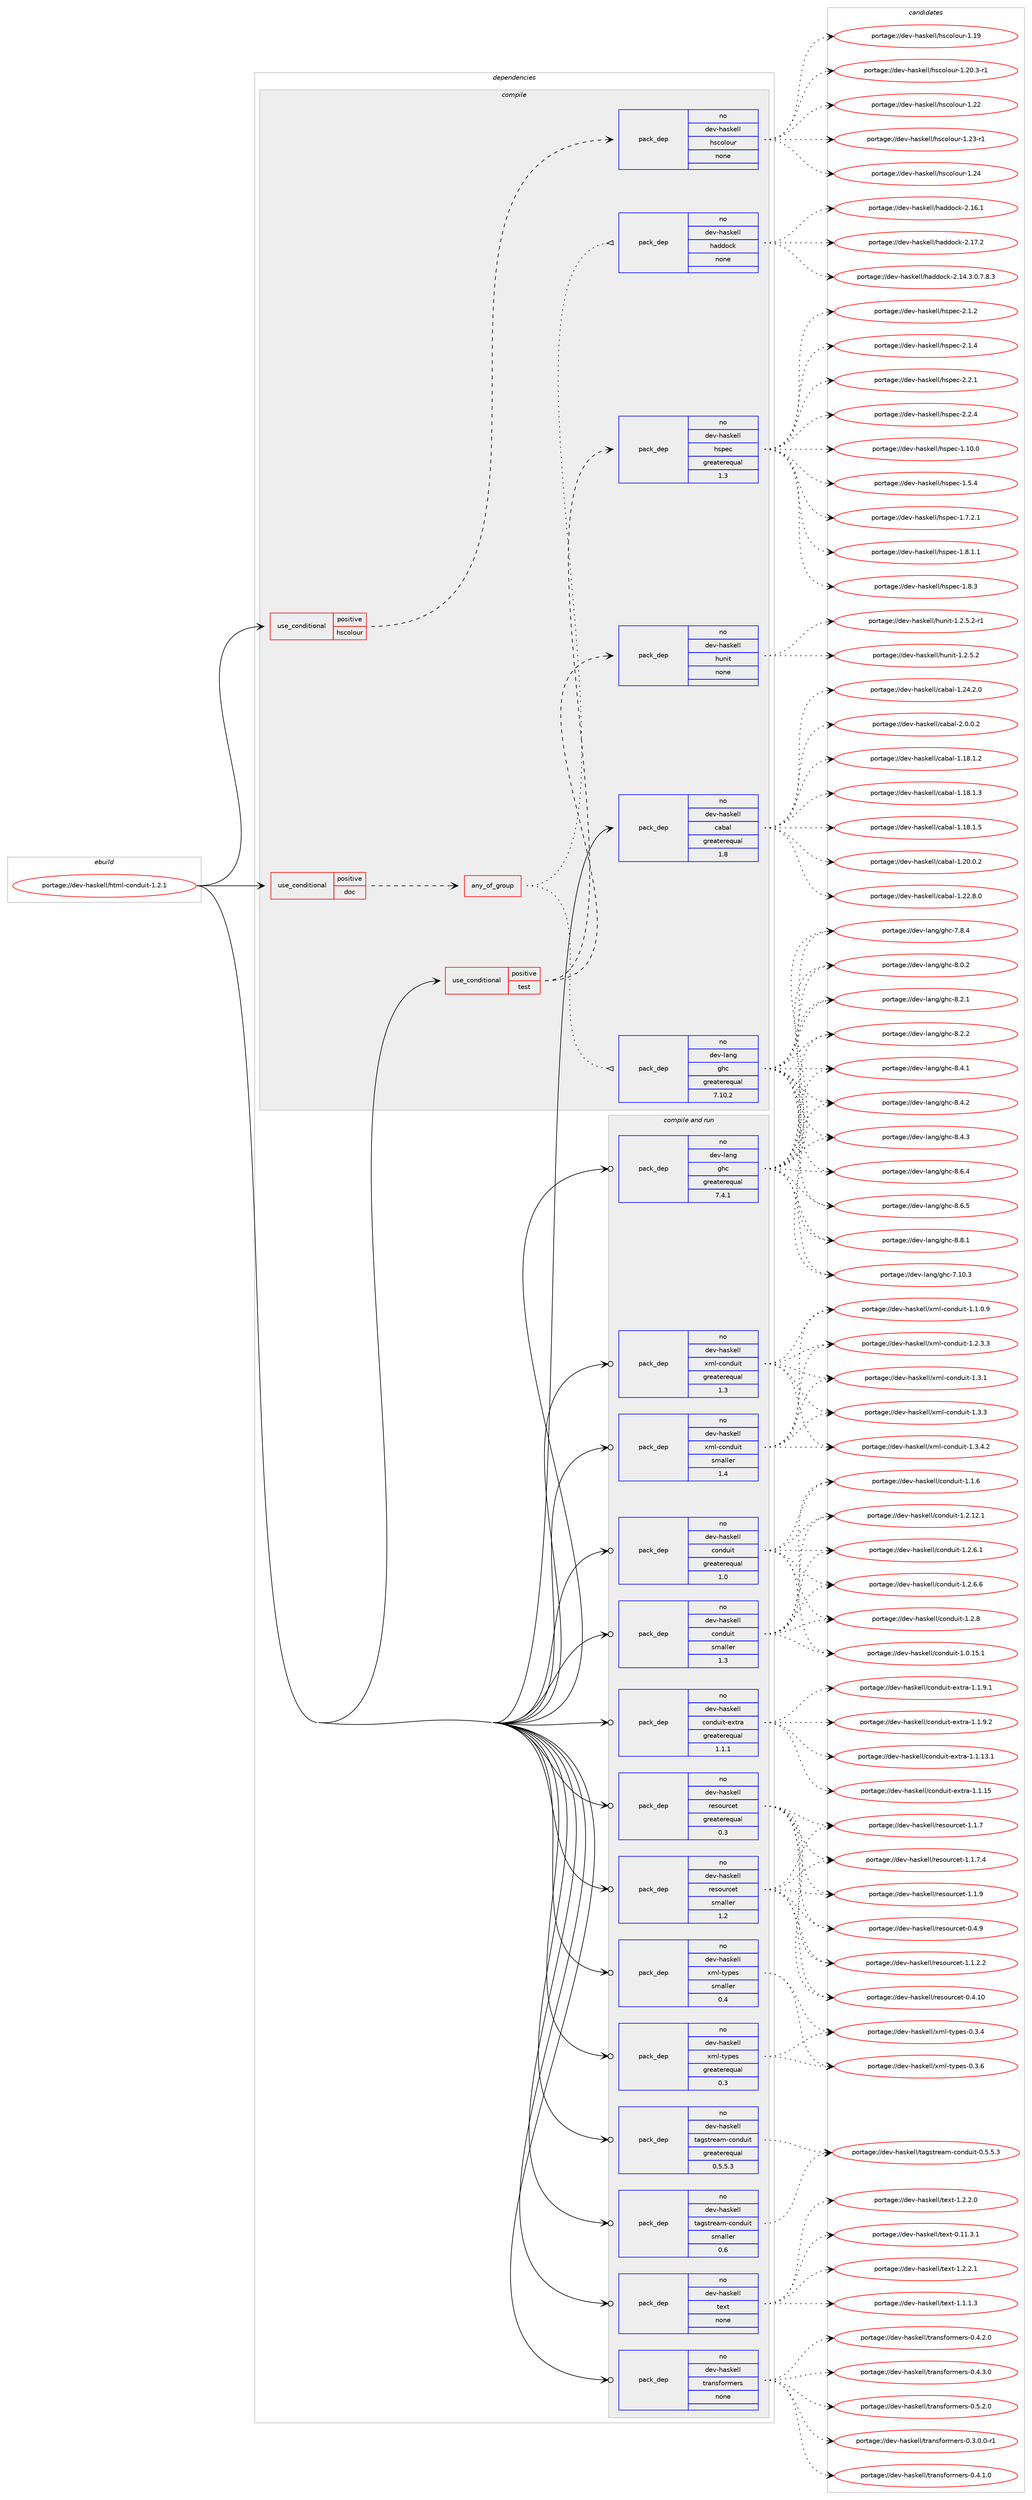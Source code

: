 digraph prolog {

# *************
# Graph options
# *************

newrank=true;
concentrate=true;
compound=true;
graph [rankdir=LR,fontname=Helvetica,fontsize=10,ranksep=1.5];#, ranksep=2.5, nodesep=0.2];
edge  [arrowhead=vee];
node  [fontname=Helvetica,fontsize=10];

# **********
# The ebuild
# **********

subgraph cluster_leftcol {
color=gray;
rank=same;
label=<<i>ebuild</i>>;
id [label="portage://dev-haskell/html-conduit-1.2.1", color=red, width=4, href="../dev-haskell/html-conduit-1.2.1.svg"];
}

# ****************
# The dependencies
# ****************

subgraph cluster_midcol {
color=gray;
label=<<i>dependencies</i>>;
subgraph cluster_compile {
fillcolor="#eeeeee";
style=filled;
label=<<i>compile</i>>;
subgraph cond15686 {
dependency71242 [label=<<TABLE BORDER="0" CELLBORDER="1" CELLSPACING="0" CELLPADDING="4"><TR><TD ROWSPAN="3" CELLPADDING="10">use_conditional</TD></TR><TR><TD>positive</TD></TR><TR><TD>doc</TD></TR></TABLE>>, shape=none, color=red];
subgraph any1877 {
dependency71243 [label=<<TABLE BORDER="0" CELLBORDER="1" CELLSPACING="0" CELLPADDING="4"><TR><TD CELLPADDING="10">any_of_group</TD></TR></TABLE>>, shape=none, color=red];subgraph pack53620 {
dependency71244 [label=<<TABLE BORDER="0" CELLBORDER="1" CELLSPACING="0" CELLPADDING="4" WIDTH="220"><TR><TD ROWSPAN="6" CELLPADDING="30">pack_dep</TD></TR><TR><TD WIDTH="110">no</TD></TR><TR><TD>dev-haskell</TD></TR><TR><TD>haddock</TD></TR><TR><TD>none</TD></TR><TR><TD></TD></TR></TABLE>>, shape=none, color=blue];
}
dependency71243:e -> dependency71244:w [weight=20,style="dotted",arrowhead="oinv"];
subgraph pack53621 {
dependency71245 [label=<<TABLE BORDER="0" CELLBORDER="1" CELLSPACING="0" CELLPADDING="4" WIDTH="220"><TR><TD ROWSPAN="6" CELLPADDING="30">pack_dep</TD></TR><TR><TD WIDTH="110">no</TD></TR><TR><TD>dev-lang</TD></TR><TR><TD>ghc</TD></TR><TR><TD>greaterequal</TD></TR><TR><TD>7.10.2</TD></TR></TABLE>>, shape=none, color=blue];
}
dependency71243:e -> dependency71245:w [weight=20,style="dotted",arrowhead="oinv"];
}
dependency71242:e -> dependency71243:w [weight=20,style="dashed",arrowhead="vee"];
}
id:e -> dependency71242:w [weight=20,style="solid",arrowhead="vee"];
subgraph cond15687 {
dependency71246 [label=<<TABLE BORDER="0" CELLBORDER="1" CELLSPACING="0" CELLPADDING="4"><TR><TD ROWSPAN="3" CELLPADDING="10">use_conditional</TD></TR><TR><TD>positive</TD></TR><TR><TD>hscolour</TD></TR></TABLE>>, shape=none, color=red];
subgraph pack53622 {
dependency71247 [label=<<TABLE BORDER="0" CELLBORDER="1" CELLSPACING="0" CELLPADDING="4" WIDTH="220"><TR><TD ROWSPAN="6" CELLPADDING="30">pack_dep</TD></TR><TR><TD WIDTH="110">no</TD></TR><TR><TD>dev-haskell</TD></TR><TR><TD>hscolour</TD></TR><TR><TD>none</TD></TR><TR><TD></TD></TR></TABLE>>, shape=none, color=blue];
}
dependency71246:e -> dependency71247:w [weight=20,style="dashed",arrowhead="vee"];
}
id:e -> dependency71246:w [weight=20,style="solid",arrowhead="vee"];
subgraph cond15688 {
dependency71248 [label=<<TABLE BORDER="0" CELLBORDER="1" CELLSPACING="0" CELLPADDING="4"><TR><TD ROWSPAN="3" CELLPADDING="10">use_conditional</TD></TR><TR><TD>positive</TD></TR><TR><TD>test</TD></TR></TABLE>>, shape=none, color=red];
subgraph pack53623 {
dependency71249 [label=<<TABLE BORDER="0" CELLBORDER="1" CELLSPACING="0" CELLPADDING="4" WIDTH="220"><TR><TD ROWSPAN="6" CELLPADDING="30">pack_dep</TD></TR><TR><TD WIDTH="110">no</TD></TR><TR><TD>dev-haskell</TD></TR><TR><TD>hspec</TD></TR><TR><TD>greaterequal</TD></TR><TR><TD>1.3</TD></TR></TABLE>>, shape=none, color=blue];
}
dependency71248:e -> dependency71249:w [weight=20,style="dashed",arrowhead="vee"];
subgraph pack53624 {
dependency71250 [label=<<TABLE BORDER="0" CELLBORDER="1" CELLSPACING="0" CELLPADDING="4" WIDTH="220"><TR><TD ROWSPAN="6" CELLPADDING="30">pack_dep</TD></TR><TR><TD WIDTH="110">no</TD></TR><TR><TD>dev-haskell</TD></TR><TR><TD>hunit</TD></TR><TR><TD>none</TD></TR><TR><TD></TD></TR></TABLE>>, shape=none, color=blue];
}
dependency71248:e -> dependency71250:w [weight=20,style="dashed",arrowhead="vee"];
}
id:e -> dependency71248:w [weight=20,style="solid",arrowhead="vee"];
subgraph pack53625 {
dependency71251 [label=<<TABLE BORDER="0" CELLBORDER="1" CELLSPACING="0" CELLPADDING="4" WIDTH="220"><TR><TD ROWSPAN="6" CELLPADDING="30">pack_dep</TD></TR><TR><TD WIDTH="110">no</TD></TR><TR><TD>dev-haskell</TD></TR><TR><TD>cabal</TD></TR><TR><TD>greaterequal</TD></TR><TR><TD>1.8</TD></TR></TABLE>>, shape=none, color=blue];
}
id:e -> dependency71251:w [weight=20,style="solid",arrowhead="vee"];
}
subgraph cluster_compileandrun {
fillcolor="#eeeeee";
style=filled;
label=<<i>compile and run</i>>;
subgraph pack53626 {
dependency71252 [label=<<TABLE BORDER="0" CELLBORDER="1" CELLSPACING="0" CELLPADDING="4" WIDTH="220"><TR><TD ROWSPAN="6" CELLPADDING="30">pack_dep</TD></TR><TR><TD WIDTH="110">no</TD></TR><TR><TD>dev-haskell</TD></TR><TR><TD>conduit</TD></TR><TR><TD>greaterequal</TD></TR><TR><TD>1.0</TD></TR></TABLE>>, shape=none, color=blue];
}
id:e -> dependency71252:w [weight=20,style="solid",arrowhead="odotvee"];
subgraph pack53627 {
dependency71253 [label=<<TABLE BORDER="0" CELLBORDER="1" CELLSPACING="0" CELLPADDING="4" WIDTH="220"><TR><TD ROWSPAN="6" CELLPADDING="30">pack_dep</TD></TR><TR><TD WIDTH="110">no</TD></TR><TR><TD>dev-haskell</TD></TR><TR><TD>conduit</TD></TR><TR><TD>smaller</TD></TR><TR><TD>1.3</TD></TR></TABLE>>, shape=none, color=blue];
}
id:e -> dependency71253:w [weight=20,style="solid",arrowhead="odotvee"];
subgraph pack53628 {
dependency71254 [label=<<TABLE BORDER="0" CELLBORDER="1" CELLSPACING="0" CELLPADDING="4" WIDTH="220"><TR><TD ROWSPAN="6" CELLPADDING="30">pack_dep</TD></TR><TR><TD WIDTH="110">no</TD></TR><TR><TD>dev-haskell</TD></TR><TR><TD>conduit-extra</TD></TR><TR><TD>greaterequal</TD></TR><TR><TD>1.1.1</TD></TR></TABLE>>, shape=none, color=blue];
}
id:e -> dependency71254:w [weight=20,style="solid",arrowhead="odotvee"];
subgraph pack53629 {
dependency71255 [label=<<TABLE BORDER="0" CELLBORDER="1" CELLSPACING="0" CELLPADDING="4" WIDTH="220"><TR><TD ROWSPAN="6" CELLPADDING="30">pack_dep</TD></TR><TR><TD WIDTH="110">no</TD></TR><TR><TD>dev-haskell</TD></TR><TR><TD>resourcet</TD></TR><TR><TD>greaterequal</TD></TR><TR><TD>0.3</TD></TR></TABLE>>, shape=none, color=blue];
}
id:e -> dependency71255:w [weight=20,style="solid",arrowhead="odotvee"];
subgraph pack53630 {
dependency71256 [label=<<TABLE BORDER="0" CELLBORDER="1" CELLSPACING="0" CELLPADDING="4" WIDTH="220"><TR><TD ROWSPAN="6" CELLPADDING="30">pack_dep</TD></TR><TR><TD WIDTH="110">no</TD></TR><TR><TD>dev-haskell</TD></TR><TR><TD>resourcet</TD></TR><TR><TD>smaller</TD></TR><TR><TD>1.2</TD></TR></TABLE>>, shape=none, color=blue];
}
id:e -> dependency71256:w [weight=20,style="solid",arrowhead="odotvee"];
subgraph pack53631 {
dependency71257 [label=<<TABLE BORDER="0" CELLBORDER="1" CELLSPACING="0" CELLPADDING="4" WIDTH="220"><TR><TD ROWSPAN="6" CELLPADDING="30">pack_dep</TD></TR><TR><TD WIDTH="110">no</TD></TR><TR><TD>dev-haskell</TD></TR><TR><TD>tagstream-conduit</TD></TR><TR><TD>greaterequal</TD></TR><TR><TD>0.5.5.3</TD></TR></TABLE>>, shape=none, color=blue];
}
id:e -> dependency71257:w [weight=20,style="solid",arrowhead="odotvee"];
subgraph pack53632 {
dependency71258 [label=<<TABLE BORDER="0" CELLBORDER="1" CELLSPACING="0" CELLPADDING="4" WIDTH="220"><TR><TD ROWSPAN="6" CELLPADDING="30">pack_dep</TD></TR><TR><TD WIDTH="110">no</TD></TR><TR><TD>dev-haskell</TD></TR><TR><TD>tagstream-conduit</TD></TR><TR><TD>smaller</TD></TR><TR><TD>0.6</TD></TR></TABLE>>, shape=none, color=blue];
}
id:e -> dependency71258:w [weight=20,style="solid",arrowhead="odotvee"];
subgraph pack53633 {
dependency71259 [label=<<TABLE BORDER="0" CELLBORDER="1" CELLSPACING="0" CELLPADDING="4" WIDTH="220"><TR><TD ROWSPAN="6" CELLPADDING="30">pack_dep</TD></TR><TR><TD WIDTH="110">no</TD></TR><TR><TD>dev-haskell</TD></TR><TR><TD>text</TD></TR><TR><TD>none</TD></TR><TR><TD></TD></TR></TABLE>>, shape=none, color=blue];
}
id:e -> dependency71259:w [weight=20,style="solid",arrowhead="odotvee"];
subgraph pack53634 {
dependency71260 [label=<<TABLE BORDER="0" CELLBORDER="1" CELLSPACING="0" CELLPADDING="4" WIDTH="220"><TR><TD ROWSPAN="6" CELLPADDING="30">pack_dep</TD></TR><TR><TD WIDTH="110">no</TD></TR><TR><TD>dev-haskell</TD></TR><TR><TD>transformers</TD></TR><TR><TD>none</TD></TR><TR><TD></TD></TR></TABLE>>, shape=none, color=blue];
}
id:e -> dependency71260:w [weight=20,style="solid",arrowhead="odotvee"];
subgraph pack53635 {
dependency71261 [label=<<TABLE BORDER="0" CELLBORDER="1" CELLSPACING="0" CELLPADDING="4" WIDTH="220"><TR><TD ROWSPAN="6" CELLPADDING="30">pack_dep</TD></TR><TR><TD WIDTH="110">no</TD></TR><TR><TD>dev-haskell</TD></TR><TR><TD>xml-conduit</TD></TR><TR><TD>greaterequal</TD></TR><TR><TD>1.3</TD></TR></TABLE>>, shape=none, color=blue];
}
id:e -> dependency71261:w [weight=20,style="solid",arrowhead="odotvee"];
subgraph pack53636 {
dependency71262 [label=<<TABLE BORDER="0" CELLBORDER="1" CELLSPACING="0" CELLPADDING="4" WIDTH="220"><TR><TD ROWSPAN="6" CELLPADDING="30">pack_dep</TD></TR><TR><TD WIDTH="110">no</TD></TR><TR><TD>dev-haskell</TD></TR><TR><TD>xml-conduit</TD></TR><TR><TD>smaller</TD></TR><TR><TD>1.4</TD></TR></TABLE>>, shape=none, color=blue];
}
id:e -> dependency71262:w [weight=20,style="solid",arrowhead="odotvee"];
subgraph pack53637 {
dependency71263 [label=<<TABLE BORDER="0" CELLBORDER="1" CELLSPACING="0" CELLPADDING="4" WIDTH="220"><TR><TD ROWSPAN="6" CELLPADDING="30">pack_dep</TD></TR><TR><TD WIDTH="110">no</TD></TR><TR><TD>dev-haskell</TD></TR><TR><TD>xml-types</TD></TR><TR><TD>greaterequal</TD></TR><TR><TD>0.3</TD></TR></TABLE>>, shape=none, color=blue];
}
id:e -> dependency71263:w [weight=20,style="solid",arrowhead="odotvee"];
subgraph pack53638 {
dependency71264 [label=<<TABLE BORDER="0" CELLBORDER="1" CELLSPACING="0" CELLPADDING="4" WIDTH="220"><TR><TD ROWSPAN="6" CELLPADDING="30">pack_dep</TD></TR><TR><TD WIDTH="110">no</TD></TR><TR><TD>dev-haskell</TD></TR><TR><TD>xml-types</TD></TR><TR><TD>smaller</TD></TR><TR><TD>0.4</TD></TR></TABLE>>, shape=none, color=blue];
}
id:e -> dependency71264:w [weight=20,style="solid",arrowhead="odotvee"];
subgraph pack53639 {
dependency71265 [label=<<TABLE BORDER="0" CELLBORDER="1" CELLSPACING="0" CELLPADDING="4" WIDTH="220"><TR><TD ROWSPAN="6" CELLPADDING="30">pack_dep</TD></TR><TR><TD WIDTH="110">no</TD></TR><TR><TD>dev-lang</TD></TR><TR><TD>ghc</TD></TR><TR><TD>greaterequal</TD></TR><TR><TD>7.4.1</TD></TR></TABLE>>, shape=none, color=blue];
}
id:e -> dependency71265:w [weight=20,style="solid",arrowhead="odotvee"];
}
subgraph cluster_run {
fillcolor="#eeeeee";
style=filled;
label=<<i>run</i>>;
}
}

# **************
# The candidates
# **************

subgraph cluster_choices {
rank=same;
color=gray;
label=<<i>candidates</i>>;

subgraph choice53620 {
color=black;
nodesep=1;
choiceportage1001011184510497115107101108108471049710010011199107455046495246514648465546564651 [label="portage://dev-haskell/haddock-2.14.3.0.7.8.3", color=red, width=4,href="../dev-haskell/haddock-2.14.3.0.7.8.3.svg"];
choiceportage100101118451049711510710110810847104971001001119910745504649544649 [label="portage://dev-haskell/haddock-2.16.1", color=red, width=4,href="../dev-haskell/haddock-2.16.1.svg"];
choiceportage100101118451049711510710110810847104971001001119910745504649554650 [label="portage://dev-haskell/haddock-2.17.2", color=red, width=4,href="../dev-haskell/haddock-2.17.2.svg"];
dependency71244:e -> choiceportage1001011184510497115107101108108471049710010011199107455046495246514648465546564651:w [style=dotted,weight="100"];
dependency71244:e -> choiceportage100101118451049711510710110810847104971001001119910745504649544649:w [style=dotted,weight="100"];
dependency71244:e -> choiceportage100101118451049711510710110810847104971001001119910745504649554650:w [style=dotted,weight="100"];
}
subgraph choice53621 {
color=black;
nodesep=1;
choiceportage1001011184510897110103471031049945554649484651 [label="portage://dev-lang/ghc-7.10.3", color=red, width=4,href="../dev-lang/ghc-7.10.3.svg"];
choiceportage10010111845108971101034710310499455546564652 [label="portage://dev-lang/ghc-7.8.4", color=red, width=4,href="../dev-lang/ghc-7.8.4.svg"];
choiceportage10010111845108971101034710310499455646484650 [label="portage://dev-lang/ghc-8.0.2", color=red, width=4,href="../dev-lang/ghc-8.0.2.svg"];
choiceportage10010111845108971101034710310499455646504649 [label="portage://dev-lang/ghc-8.2.1", color=red, width=4,href="../dev-lang/ghc-8.2.1.svg"];
choiceportage10010111845108971101034710310499455646504650 [label="portage://dev-lang/ghc-8.2.2", color=red, width=4,href="../dev-lang/ghc-8.2.2.svg"];
choiceportage10010111845108971101034710310499455646524649 [label="portage://dev-lang/ghc-8.4.1", color=red, width=4,href="../dev-lang/ghc-8.4.1.svg"];
choiceportage10010111845108971101034710310499455646524650 [label="portage://dev-lang/ghc-8.4.2", color=red, width=4,href="../dev-lang/ghc-8.4.2.svg"];
choiceportage10010111845108971101034710310499455646524651 [label="portage://dev-lang/ghc-8.4.3", color=red, width=4,href="../dev-lang/ghc-8.4.3.svg"];
choiceportage10010111845108971101034710310499455646544652 [label="portage://dev-lang/ghc-8.6.4", color=red, width=4,href="../dev-lang/ghc-8.6.4.svg"];
choiceportage10010111845108971101034710310499455646544653 [label="portage://dev-lang/ghc-8.6.5", color=red, width=4,href="../dev-lang/ghc-8.6.5.svg"];
choiceportage10010111845108971101034710310499455646564649 [label="portage://dev-lang/ghc-8.8.1", color=red, width=4,href="../dev-lang/ghc-8.8.1.svg"];
dependency71245:e -> choiceportage1001011184510897110103471031049945554649484651:w [style=dotted,weight="100"];
dependency71245:e -> choiceportage10010111845108971101034710310499455546564652:w [style=dotted,weight="100"];
dependency71245:e -> choiceportage10010111845108971101034710310499455646484650:w [style=dotted,weight="100"];
dependency71245:e -> choiceportage10010111845108971101034710310499455646504649:w [style=dotted,weight="100"];
dependency71245:e -> choiceportage10010111845108971101034710310499455646504650:w [style=dotted,weight="100"];
dependency71245:e -> choiceportage10010111845108971101034710310499455646524649:w [style=dotted,weight="100"];
dependency71245:e -> choiceportage10010111845108971101034710310499455646524650:w [style=dotted,weight="100"];
dependency71245:e -> choiceportage10010111845108971101034710310499455646524651:w [style=dotted,weight="100"];
dependency71245:e -> choiceportage10010111845108971101034710310499455646544652:w [style=dotted,weight="100"];
dependency71245:e -> choiceportage10010111845108971101034710310499455646544653:w [style=dotted,weight="100"];
dependency71245:e -> choiceportage10010111845108971101034710310499455646564649:w [style=dotted,weight="100"];
}
subgraph choice53622 {
color=black;
nodesep=1;
choiceportage100101118451049711510710110810847104115991111081111171144549464957 [label="portage://dev-haskell/hscolour-1.19", color=red, width=4,href="../dev-haskell/hscolour-1.19.svg"];
choiceportage10010111845104971151071011081084710411599111108111117114454946504846514511449 [label="portage://dev-haskell/hscolour-1.20.3-r1", color=red, width=4,href="../dev-haskell/hscolour-1.20.3-r1.svg"];
choiceportage100101118451049711510710110810847104115991111081111171144549465050 [label="portage://dev-haskell/hscolour-1.22", color=red, width=4,href="../dev-haskell/hscolour-1.22.svg"];
choiceportage1001011184510497115107101108108471041159911110811111711445494650514511449 [label="portage://dev-haskell/hscolour-1.23-r1", color=red, width=4,href="../dev-haskell/hscolour-1.23-r1.svg"];
choiceportage100101118451049711510710110810847104115991111081111171144549465052 [label="portage://dev-haskell/hscolour-1.24", color=red, width=4,href="../dev-haskell/hscolour-1.24.svg"];
dependency71247:e -> choiceportage100101118451049711510710110810847104115991111081111171144549464957:w [style=dotted,weight="100"];
dependency71247:e -> choiceportage10010111845104971151071011081084710411599111108111117114454946504846514511449:w [style=dotted,weight="100"];
dependency71247:e -> choiceportage100101118451049711510710110810847104115991111081111171144549465050:w [style=dotted,weight="100"];
dependency71247:e -> choiceportage1001011184510497115107101108108471041159911110811111711445494650514511449:w [style=dotted,weight="100"];
dependency71247:e -> choiceportage100101118451049711510710110810847104115991111081111171144549465052:w [style=dotted,weight="100"];
}
subgraph choice53623 {
color=black;
nodesep=1;
choiceportage1001011184510497115107101108108471041151121019945494649484648 [label="portage://dev-haskell/hspec-1.10.0", color=red, width=4,href="../dev-haskell/hspec-1.10.0.svg"];
choiceportage10010111845104971151071011081084710411511210199454946534652 [label="portage://dev-haskell/hspec-1.5.4", color=red, width=4,href="../dev-haskell/hspec-1.5.4.svg"];
choiceportage100101118451049711510710110810847104115112101994549465546504649 [label="portage://dev-haskell/hspec-1.7.2.1", color=red, width=4,href="../dev-haskell/hspec-1.7.2.1.svg"];
choiceportage100101118451049711510710110810847104115112101994549465646494649 [label="portage://dev-haskell/hspec-1.8.1.1", color=red, width=4,href="../dev-haskell/hspec-1.8.1.1.svg"];
choiceportage10010111845104971151071011081084710411511210199454946564651 [label="portage://dev-haskell/hspec-1.8.3", color=red, width=4,href="../dev-haskell/hspec-1.8.3.svg"];
choiceportage10010111845104971151071011081084710411511210199455046494650 [label="portage://dev-haskell/hspec-2.1.2", color=red, width=4,href="../dev-haskell/hspec-2.1.2.svg"];
choiceportage10010111845104971151071011081084710411511210199455046494652 [label="portage://dev-haskell/hspec-2.1.4", color=red, width=4,href="../dev-haskell/hspec-2.1.4.svg"];
choiceportage10010111845104971151071011081084710411511210199455046504649 [label="portage://dev-haskell/hspec-2.2.1", color=red, width=4,href="../dev-haskell/hspec-2.2.1.svg"];
choiceportage10010111845104971151071011081084710411511210199455046504652 [label="portage://dev-haskell/hspec-2.2.4", color=red, width=4,href="../dev-haskell/hspec-2.2.4.svg"];
dependency71249:e -> choiceportage1001011184510497115107101108108471041151121019945494649484648:w [style=dotted,weight="100"];
dependency71249:e -> choiceportage10010111845104971151071011081084710411511210199454946534652:w [style=dotted,weight="100"];
dependency71249:e -> choiceportage100101118451049711510710110810847104115112101994549465546504649:w [style=dotted,weight="100"];
dependency71249:e -> choiceportage100101118451049711510710110810847104115112101994549465646494649:w [style=dotted,weight="100"];
dependency71249:e -> choiceportage10010111845104971151071011081084710411511210199454946564651:w [style=dotted,weight="100"];
dependency71249:e -> choiceportage10010111845104971151071011081084710411511210199455046494650:w [style=dotted,weight="100"];
dependency71249:e -> choiceportage10010111845104971151071011081084710411511210199455046494652:w [style=dotted,weight="100"];
dependency71249:e -> choiceportage10010111845104971151071011081084710411511210199455046504649:w [style=dotted,weight="100"];
dependency71249:e -> choiceportage10010111845104971151071011081084710411511210199455046504652:w [style=dotted,weight="100"];
}
subgraph choice53624 {
color=black;
nodesep=1;
choiceportage1001011184510497115107101108108471041171101051164549465046534650 [label="portage://dev-haskell/hunit-1.2.5.2", color=red, width=4,href="../dev-haskell/hunit-1.2.5.2.svg"];
choiceportage10010111845104971151071011081084710411711010511645494650465346504511449 [label="portage://dev-haskell/hunit-1.2.5.2-r1", color=red, width=4,href="../dev-haskell/hunit-1.2.5.2-r1.svg"];
dependency71250:e -> choiceportage1001011184510497115107101108108471041171101051164549465046534650:w [style=dotted,weight="100"];
dependency71250:e -> choiceportage10010111845104971151071011081084710411711010511645494650465346504511449:w [style=dotted,weight="100"];
}
subgraph choice53625 {
color=black;
nodesep=1;
choiceportage10010111845104971151071011081084799979897108454946495646494650 [label="portage://dev-haskell/cabal-1.18.1.2", color=red, width=4,href="../dev-haskell/cabal-1.18.1.2.svg"];
choiceportage10010111845104971151071011081084799979897108454946495646494651 [label="portage://dev-haskell/cabal-1.18.1.3", color=red, width=4,href="../dev-haskell/cabal-1.18.1.3.svg"];
choiceportage10010111845104971151071011081084799979897108454946495646494653 [label="portage://dev-haskell/cabal-1.18.1.5", color=red, width=4,href="../dev-haskell/cabal-1.18.1.5.svg"];
choiceportage10010111845104971151071011081084799979897108454946504846484650 [label="portage://dev-haskell/cabal-1.20.0.2", color=red, width=4,href="../dev-haskell/cabal-1.20.0.2.svg"];
choiceportage10010111845104971151071011081084799979897108454946505046564648 [label="portage://dev-haskell/cabal-1.22.8.0", color=red, width=4,href="../dev-haskell/cabal-1.22.8.0.svg"];
choiceportage10010111845104971151071011081084799979897108454946505246504648 [label="portage://dev-haskell/cabal-1.24.2.0", color=red, width=4,href="../dev-haskell/cabal-1.24.2.0.svg"];
choiceportage100101118451049711510710110810847999798971084550464846484650 [label="portage://dev-haskell/cabal-2.0.0.2", color=red, width=4,href="../dev-haskell/cabal-2.0.0.2.svg"];
dependency71251:e -> choiceportage10010111845104971151071011081084799979897108454946495646494650:w [style=dotted,weight="100"];
dependency71251:e -> choiceportage10010111845104971151071011081084799979897108454946495646494651:w [style=dotted,weight="100"];
dependency71251:e -> choiceportage10010111845104971151071011081084799979897108454946495646494653:w [style=dotted,weight="100"];
dependency71251:e -> choiceportage10010111845104971151071011081084799979897108454946504846484650:w [style=dotted,weight="100"];
dependency71251:e -> choiceportage10010111845104971151071011081084799979897108454946505046564648:w [style=dotted,weight="100"];
dependency71251:e -> choiceportage10010111845104971151071011081084799979897108454946505246504648:w [style=dotted,weight="100"];
dependency71251:e -> choiceportage100101118451049711510710110810847999798971084550464846484650:w [style=dotted,weight="100"];
}
subgraph choice53626 {
color=black;
nodesep=1;
choiceportage10010111845104971151071011081084799111110100117105116454946484649534649 [label="portage://dev-haskell/conduit-1.0.15.1", color=red, width=4,href="../dev-haskell/conduit-1.0.15.1.svg"];
choiceportage10010111845104971151071011081084799111110100117105116454946494654 [label="portage://dev-haskell/conduit-1.1.6", color=red, width=4,href="../dev-haskell/conduit-1.1.6.svg"];
choiceportage10010111845104971151071011081084799111110100117105116454946504649504649 [label="portage://dev-haskell/conduit-1.2.12.1", color=red, width=4,href="../dev-haskell/conduit-1.2.12.1.svg"];
choiceportage100101118451049711510710110810847991111101001171051164549465046544649 [label="portage://dev-haskell/conduit-1.2.6.1", color=red, width=4,href="../dev-haskell/conduit-1.2.6.1.svg"];
choiceportage100101118451049711510710110810847991111101001171051164549465046544654 [label="portage://dev-haskell/conduit-1.2.6.6", color=red, width=4,href="../dev-haskell/conduit-1.2.6.6.svg"];
choiceportage10010111845104971151071011081084799111110100117105116454946504656 [label="portage://dev-haskell/conduit-1.2.8", color=red, width=4,href="../dev-haskell/conduit-1.2.8.svg"];
dependency71252:e -> choiceportage10010111845104971151071011081084799111110100117105116454946484649534649:w [style=dotted,weight="100"];
dependency71252:e -> choiceportage10010111845104971151071011081084799111110100117105116454946494654:w [style=dotted,weight="100"];
dependency71252:e -> choiceportage10010111845104971151071011081084799111110100117105116454946504649504649:w [style=dotted,weight="100"];
dependency71252:e -> choiceportage100101118451049711510710110810847991111101001171051164549465046544649:w [style=dotted,weight="100"];
dependency71252:e -> choiceportage100101118451049711510710110810847991111101001171051164549465046544654:w [style=dotted,weight="100"];
dependency71252:e -> choiceportage10010111845104971151071011081084799111110100117105116454946504656:w [style=dotted,weight="100"];
}
subgraph choice53627 {
color=black;
nodesep=1;
choiceportage10010111845104971151071011081084799111110100117105116454946484649534649 [label="portage://dev-haskell/conduit-1.0.15.1", color=red, width=4,href="../dev-haskell/conduit-1.0.15.1.svg"];
choiceportage10010111845104971151071011081084799111110100117105116454946494654 [label="portage://dev-haskell/conduit-1.1.6", color=red, width=4,href="../dev-haskell/conduit-1.1.6.svg"];
choiceportage10010111845104971151071011081084799111110100117105116454946504649504649 [label="portage://dev-haskell/conduit-1.2.12.1", color=red, width=4,href="../dev-haskell/conduit-1.2.12.1.svg"];
choiceportage100101118451049711510710110810847991111101001171051164549465046544649 [label="portage://dev-haskell/conduit-1.2.6.1", color=red, width=4,href="../dev-haskell/conduit-1.2.6.1.svg"];
choiceportage100101118451049711510710110810847991111101001171051164549465046544654 [label="portage://dev-haskell/conduit-1.2.6.6", color=red, width=4,href="../dev-haskell/conduit-1.2.6.6.svg"];
choiceportage10010111845104971151071011081084799111110100117105116454946504656 [label="portage://dev-haskell/conduit-1.2.8", color=red, width=4,href="../dev-haskell/conduit-1.2.8.svg"];
dependency71253:e -> choiceportage10010111845104971151071011081084799111110100117105116454946484649534649:w [style=dotted,weight="100"];
dependency71253:e -> choiceportage10010111845104971151071011081084799111110100117105116454946494654:w [style=dotted,weight="100"];
dependency71253:e -> choiceportage10010111845104971151071011081084799111110100117105116454946504649504649:w [style=dotted,weight="100"];
dependency71253:e -> choiceportage100101118451049711510710110810847991111101001171051164549465046544649:w [style=dotted,weight="100"];
dependency71253:e -> choiceportage100101118451049711510710110810847991111101001171051164549465046544654:w [style=dotted,weight="100"];
dependency71253:e -> choiceportage10010111845104971151071011081084799111110100117105116454946504656:w [style=dotted,weight="100"];
}
subgraph choice53628 {
color=black;
nodesep=1;
choiceportage100101118451049711510710110810847991111101001171051164510112011611497454946494649514649 [label="portage://dev-haskell/conduit-extra-1.1.13.1", color=red, width=4,href="../dev-haskell/conduit-extra-1.1.13.1.svg"];
choiceportage10010111845104971151071011081084799111110100117105116451011201161149745494649464953 [label="portage://dev-haskell/conduit-extra-1.1.15", color=red, width=4,href="../dev-haskell/conduit-extra-1.1.15.svg"];
choiceportage1001011184510497115107101108108479911111010011710511645101120116114974549464946574649 [label="portage://dev-haskell/conduit-extra-1.1.9.1", color=red, width=4,href="../dev-haskell/conduit-extra-1.1.9.1.svg"];
choiceportage1001011184510497115107101108108479911111010011710511645101120116114974549464946574650 [label="portage://dev-haskell/conduit-extra-1.1.9.2", color=red, width=4,href="../dev-haskell/conduit-extra-1.1.9.2.svg"];
dependency71254:e -> choiceportage100101118451049711510710110810847991111101001171051164510112011611497454946494649514649:w [style=dotted,weight="100"];
dependency71254:e -> choiceportage10010111845104971151071011081084799111110100117105116451011201161149745494649464953:w [style=dotted,weight="100"];
dependency71254:e -> choiceportage1001011184510497115107101108108479911111010011710511645101120116114974549464946574649:w [style=dotted,weight="100"];
dependency71254:e -> choiceportage1001011184510497115107101108108479911111010011710511645101120116114974549464946574650:w [style=dotted,weight="100"];
}
subgraph choice53629 {
color=black;
nodesep=1;
choiceportage1001011184510497115107101108108471141011151111171149910111645484652464948 [label="portage://dev-haskell/resourcet-0.4.10", color=red, width=4,href="../dev-haskell/resourcet-0.4.10.svg"];
choiceportage10010111845104971151071011081084711410111511111711499101116454846524657 [label="portage://dev-haskell/resourcet-0.4.9", color=red, width=4,href="../dev-haskell/resourcet-0.4.9.svg"];
choiceportage100101118451049711510710110810847114101115111117114991011164549464946504650 [label="portage://dev-haskell/resourcet-1.1.2.2", color=red, width=4,href="../dev-haskell/resourcet-1.1.2.2.svg"];
choiceportage10010111845104971151071011081084711410111511111711499101116454946494655 [label="portage://dev-haskell/resourcet-1.1.7", color=red, width=4,href="../dev-haskell/resourcet-1.1.7.svg"];
choiceportage100101118451049711510710110810847114101115111117114991011164549464946554652 [label="portage://dev-haskell/resourcet-1.1.7.4", color=red, width=4,href="../dev-haskell/resourcet-1.1.7.4.svg"];
choiceportage10010111845104971151071011081084711410111511111711499101116454946494657 [label="portage://dev-haskell/resourcet-1.1.9", color=red, width=4,href="../dev-haskell/resourcet-1.1.9.svg"];
dependency71255:e -> choiceportage1001011184510497115107101108108471141011151111171149910111645484652464948:w [style=dotted,weight="100"];
dependency71255:e -> choiceportage10010111845104971151071011081084711410111511111711499101116454846524657:w [style=dotted,weight="100"];
dependency71255:e -> choiceportage100101118451049711510710110810847114101115111117114991011164549464946504650:w [style=dotted,weight="100"];
dependency71255:e -> choiceportage10010111845104971151071011081084711410111511111711499101116454946494655:w [style=dotted,weight="100"];
dependency71255:e -> choiceportage100101118451049711510710110810847114101115111117114991011164549464946554652:w [style=dotted,weight="100"];
dependency71255:e -> choiceportage10010111845104971151071011081084711410111511111711499101116454946494657:w [style=dotted,weight="100"];
}
subgraph choice53630 {
color=black;
nodesep=1;
choiceportage1001011184510497115107101108108471141011151111171149910111645484652464948 [label="portage://dev-haskell/resourcet-0.4.10", color=red, width=4,href="../dev-haskell/resourcet-0.4.10.svg"];
choiceportage10010111845104971151071011081084711410111511111711499101116454846524657 [label="portage://dev-haskell/resourcet-0.4.9", color=red, width=4,href="../dev-haskell/resourcet-0.4.9.svg"];
choiceportage100101118451049711510710110810847114101115111117114991011164549464946504650 [label="portage://dev-haskell/resourcet-1.1.2.2", color=red, width=4,href="../dev-haskell/resourcet-1.1.2.2.svg"];
choiceportage10010111845104971151071011081084711410111511111711499101116454946494655 [label="portage://dev-haskell/resourcet-1.1.7", color=red, width=4,href="../dev-haskell/resourcet-1.1.7.svg"];
choiceportage100101118451049711510710110810847114101115111117114991011164549464946554652 [label="portage://dev-haskell/resourcet-1.1.7.4", color=red, width=4,href="../dev-haskell/resourcet-1.1.7.4.svg"];
choiceportage10010111845104971151071011081084711410111511111711499101116454946494657 [label="portage://dev-haskell/resourcet-1.1.9", color=red, width=4,href="../dev-haskell/resourcet-1.1.9.svg"];
dependency71256:e -> choiceportage1001011184510497115107101108108471141011151111171149910111645484652464948:w [style=dotted,weight="100"];
dependency71256:e -> choiceportage10010111845104971151071011081084711410111511111711499101116454846524657:w [style=dotted,weight="100"];
dependency71256:e -> choiceportage100101118451049711510710110810847114101115111117114991011164549464946504650:w [style=dotted,weight="100"];
dependency71256:e -> choiceportage10010111845104971151071011081084711410111511111711499101116454946494655:w [style=dotted,weight="100"];
dependency71256:e -> choiceportage100101118451049711510710110810847114101115111117114991011164549464946554652:w [style=dotted,weight="100"];
dependency71256:e -> choiceportage10010111845104971151071011081084711410111511111711499101116454946494657:w [style=dotted,weight="100"];
}
subgraph choice53631 {
color=black;
nodesep=1;
choiceportage100101118451049711510710110810847116971031151161141019710945991111101001171051164548465346534651 [label="portage://dev-haskell/tagstream-conduit-0.5.5.3", color=red, width=4,href="../dev-haskell/tagstream-conduit-0.5.5.3.svg"];
dependency71257:e -> choiceportage100101118451049711510710110810847116971031151161141019710945991111101001171051164548465346534651:w [style=dotted,weight="100"];
}
subgraph choice53632 {
color=black;
nodesep=1;
choiceportage100101118451049711510710110810847116971031151161141019710945991111101001171051164548465346534651 [label="portage://dev-haskell/tagstream-conduit-0.5.5.3", color=red, width=4,href="../dev-haskell/tagstream-conduit-0.5.5.3.svg"];
dependency71258:e -> choiceportage100101118451049711510710110810847116971031151161141019710945991111101001171051164548465346534651:w [style=dotted,weight="100"];
}
subgraph choice53633 {
color=black;
nodesep=1;
choiceportage100101118451049711510710110810847116101120116454846494946514649 [label="portage://dev-haskell/text-0.11.3.1", color=red, width=4,href="../dev-haskell/text-0.11.3.1.svg"];
choiceportage1001011184510497115107101108108471161011201164549464946494651 [label="portage://dev-haskell/text-1.1.1.3", color=red, width=4,href="../dev-haskell/text-1.1.1.3.svg"];
choiceportage1001011184510497115107101108108471161011201164549465046504648 [label="portage://dev-haskell/text-1.2.2.0", color=red, width=4,href="../dev-haskell/text-1.2.2.0.svg"];
choiceportage1001011184510497115107101108108471161011201164549465046504649 [label="portage://dev-haskell/text-1.2.2.1", color=red, width=4,href="../dev-haskell/text-1.2.2.1.svg"];
dependency71259:e -> choiceportage100101118451049711510710110810847116101120116454846494946514649:w [style=dotted,weight="100"];
dependency71259:e -> choiceportage1001011184510497115107101108108471161011201164549464946494651:w [style=dotted,weight="100"];
dependency71259:e -> choiceportage1001011184510497115107101108108471161011201164549465046504648:w [style=dotted,weight="100"];
dependency71259:e -> choiceportage1001011184510497115107101108108471161011201164549465046504649:w [style=dotted,weight="100"];
}
subgraph choice53634 {
color=black;
nodesep=1;
choiceportage1001011184510497115107101108108471161149711011510211111410910111411545484651464846484511449 [label="portage://dev-haskell/transformers-0.3.0.0-r1", color=red, width=4,href="../dev-haskell/transformers-0.3.0.0-r1.svg"];
choiceportage100101118451049711510710110810847116114971101151021111141091011141154548465246494648 [label="portage://dev-haskell/transformers-0.4.1.0", color=red, width=4,href="../dev-haskell/transformers-0.4.1.0.svg"];
choiceportage100101118451049711510710110810847116114971101151021111141091011141154548465246504648 [label="portage://dev-haskell/transformers-0.4.2.0", color=red, width=4,href="../dev-haskell/transformers-0.4.2.0.svg"];
choiceportage100101118451049711510710110810847116114971101151021111141091011141154548465246514648 [label="portage://dev-haskell/transformers-0.4.3.0", color=red, width=4,href="../dev-haskell/transformers-0.4.3.0.svg"];
choiceportage100101118451049711510710110810847116114971101151021111141091011141154548465346504648 [label="portage://dev-haskell/transformers-0.5.2.0", color=red, width=4,href="../dev-haskell/transformers-0.5.2.0.svg"];
dependency71260:e -> choiceportage1001011184510497115107101108108471161149711011510211111410910111411545484651464846484511449:w [style=dotted,weight="100"];
dependency71260:e -> choiceportage100101118451049711510710110810847116114971101151021111141091011141154548465246494648:w [style=dotted,weight="100"];
dependency71260:e -> choiceportage100101118451049711510710110810847116114971101151021111141091011141154548465246504648:w [style=dotted,weight="100"];
dependency71260:e -> choiceportage100101118451049711510710110810847116114971101151021111141091011141154548465246514648:w [style=dotted,weight="100"];
dependency71260:e -> choiceportage100101118451049711510710110810847116114971101151021111141091011141154548465346504648:w [style=dotted,weight="100"];
}
subgraph choice53635 {
color=black;
nodesep=1;
choiceportage10010111845104971151071011081084712010910845991111101001171051164549464946484657 [label="portage://dev-haskell/xml-conduit-1.1.0.9", color=red, width=4,href="../dev-haskell/xml-conduit-1.1.0.9.svg"];
choiceportage10010111845104971151071011081084712010910845991111101001171051164549465046514651 [label="portage://dev-haskell/xml-conduit-1.2.3.3", color=red, width=4,href="../dev-haskell/xml-conduit-1.2.3.3.svg"];
choiceportage1001011184510497115107101108108471201091084599111110100117105116454946514649 [label="portage://dev-haskell/xml-conduit-1.3.1", color=red, width=4,href="../dev-haskell/xml-conduit-1.3.1.svg"];
choiceportage1001011184510497115107101108108471201091084599111110100117105116454946514651 [label="portage://dev-haskell/xml-conduit-1.3.3", color=red, width=4,href="../dev-haskell/xml-conduit-1.3.3.svg"];
choiceportage10010111845104971151071011081084712010910845991111101001171051164549465146524650 [label="portage://dev-haskell/xml-conduit-1.3.4.2", color=red, width=4,href="../dev-haskell/xml-conduit-1.3.4.2.svg"];
dependency71261:e -> choiceportage10010111845104971151071011081084712010910845991111101001171051164549464946484657:w [style=dotted,weight="100"];
dependency71261:e -> choiceportage10010111845104971151071011081084712010910845991111101001171051164549465046514651:w [style=dotted,weight="100"];
dependency71261:e -> choiceportage1001011184510497115107101108108471201091084599111110100117105116454946514649:w [style=dotted,weight="100"];
dependency71261:e -> choiceportage1001011184510497115107101108108471201091084599111110100117105116454946514651:w [style=dotted,weight="100"];
dependency71261:e -> choiceportage10010111845104971151071011081084712010910845991111101001171051164549465146524650:w [style=dotted,weight="100"];
}
subgraph choice53636 {
color=black;
nodesep=1;
choiceportage10010111845104971151071011081084712010910845991111101001171051164549464946484657 [label="portage://dev-haskell/xml-conduit-1.1.0.9", color=red, width=4,href="../dev-haskell/xml-conduit-1.1.0.9.svg"];
choiceportage10010111845104971151071011081084712010910845991111101001171051164549465046514651 [label="portage://dev-haskell/xml-conduit-1.2.3.3", color=red, width=4,href="../dev-haskell/xml-conduit-1.2.3.3.svg"];
choiceportage1001011184510497115107101108108471201091084599111110100117105116454946514649 [label="portage://dev-haskell/xml-conduit-1.3.1", color=red, width=4,href="../dev-haskell/xml-conduit-1.3.1.svg"];
choiceportage1001011184510497115107101108108471201091084599111110100117105116454946514651 [label="portage://dev-haskell/xml-conduit-1.3.3", color=red, width=4,href="../dev-haskell/xml-conduit-1.3.3.svg"];
choiceportage10010111845104971151071011081084712010910845991111101001171051164549465146524650 [label="portage://dev-haskell/xml-conduit-1.3.4.2", color=red, width=4,href="../dev-haskell/xml-conduit-1.3.4.2.svg"];
dependency71262:e -> choiceportage10010111845104971151071011081084712010910845991111101001171051164549464946484657:w [style=dotted,weight="100"];
dependency71262:e -> choiceportage10010111845104971151071011081084712010910845991111101001171051164549465046514651:w [style=dotted,weight="100"];
dependency71262:e -> choiceportage1001011184510497115107101108108471201091084599111110100117105116454946514649:w [style=dotted,weight="100"];
dependency71262:e -> choiceportage1001011184510497115107101108108471201091084599111110100117105116454946514651:w [style=dotted,weight="100"];
dependency71262:e -> choiceportage10010111845104971151071011081084712010910845991111101001171051164549465146524650:w [style=dotted,weight="100"];
}
subgraph choice53637 {
color=black;
nodesep=1;
choiceportage10010111845104971151071011081084712010910845116121112101115454846514652 [label="portage://dev-haskell/xml-types-0.3.4", color=red, width=4,href="../dev-haskell/xml-types-0.3.4.svg"];
choiceportage10010111845104971151071011081084712010910845116121112101115454846514654 [label="portage://dev-haskell/xml-types-0.3.6", color=red, width=4,href="../dev-haskell/xml-types-0.3.6.svg"];
dependency71263:e -> choiceportage10010111845104971151071011081084712010910845116121112101115454846514652:w [style=dotted,weight="100"];
dependency71263:e -> choiceportage10010111845104971151071011081084712010910845116121112101115454846514654:w [style=dotted,weight="100"];
}
subgraph choice53638 {
color=black;
nodesep=1;
choiceportage10010111845104971151071011081084712010910845116121112101115454846514652 [label="portage://dev-haskell/xml-types-0.3.4", color=red, width=4,href="../dev-haskell/xml-types-0.3.4.svg"];
choiceportage10010111845104971151071011081084712010910845116121112101115454846514654 [label="portage://dev-haskell/xml-types-0.3.6", color=red, width=4,href="../dev-haskell/xml-types-0.3.6.svg"];
dependency71264:e -> choiceportage10010111845104971151071011081084712010910845116121112101115454846514652:w [style=dotted,weight="100"];
dependency71264:e -> choiceportage10010111845104971151071011081084712010910845116121112101115454846514654:w [style=dotted,weight="100"];
}
subgraph choice53639 {
color=black;
nodesep=1;
choiceportage1001011184510897110103471031049945554649484651 [label="portage://dev-lang/ghc-7.10.3", color=red, width=4,href="../dev-lang/ghc-7.10.3.svg"];
choiceportage10010111845108971101034710310499455546564652 [label="portage://dev-lang/ghc-7.8.4", color=red, width=4,href="../dev-lang/ghc-7.8.4.svg"];
choiceportage10010111845108971101034710310499455646484650 [label="portage://dev-lang/ghc-8.0.2", color=red, width=4,href="../dev-lang/ghc-8.0.2.svg"];
choiceportage10010111845108971101034710310499455646504649 [label="portage://dev-lang/ghc-8.2.1", color=red, width=4,href="../dev-lang/ghc-8.2.1.svg"];
choiceportage10010111845108971101034710310499455646504650 [label="portage://dev-lang/ghc-8.2.2", color=red, width=4,href="../dev-lang/ghc-8.2.2.svg"];
choiceportage10010111845108971101034710310499455646524649 [label="portage://dev-lang/ghc-8.4.1", color=red, width=4,href="../dev-lang/ghc-8.4.1.svg"];
choiceportage10010111845108971101034710310499455646524650 [label="portage://dev-lang/ghc-8.4.2", color=red, width=4,href="../dev-lang/ghc-8.4.2.svg"];
choiceportage10010111845108971101034710310499455646524651 [label="portage://dev-lang/ghc-8.4.3", color=red, width=4,href="../dev-lang/ghc-8.4.3.svg"];
choiceportage10010111845108971101034710310499455646544652 [label="portage://dev-lang/ghc-8.6.4", color=red, width=4,href="../dev-lang/ghc-8.6.4.svg"];
choiceportage10010111845108971101034710310499455646544653 [label="portage://dev-lang/ghc-8.6.5", color=red, width=4,href="../dev-lang/ghc-8.6.5.svg"];
choiceportage10010111845108971101034710310499455646564649 [label="portage://dev-lang/ghc-8.8.1", color=red, width=4,href="../dev-lang/ghc-8.8.1.svg"];
dependency71265:e -> choiceportage1001011184510897110103471031049945554649484651:w [style=dotted,weight="100"];
dependency71265:e -> choiceportage10010111845108971101034710310499455546564652:w [style=dotted,weight="100"];
dependency71265:e -> choiceportage10010111845108971101034710310499455646484650:w [style=dotted,weight="100"];
dependency71265:e -> choiceportage10010111845108971101034710310499455646504649:w [style=dotted,weight="100"];
dependency71265:e -> choiceportage10010111845108971101034710310499455646504650:w [style=dotted,weight="100"];
dependency71265:e -> choiceportage10010111845108971101034710310499455646524649:w [style=dotted,weight="100"];
dependency71265:e -> choiceportage10010111845108971101034710310499455646524650:w [style=dotted,weight="100"];
dependency71265:e -> choiceportage10010111845108971101034710310499455646524651:w [style=dotted,weight="100"];
dependency71265:e -> choiceportage10010111845108971101034710310499455646544652:w [style=dotted,weight="100"];
dependency71265:e -> choiceportage10010111845108971101034710310499455646544653:w [style=dotted,weight="100"];
dependency71265:e -> choiceportage10010111845108971101034710310499455646564649:w [style=dotted,weight="100"];
}
}

}
